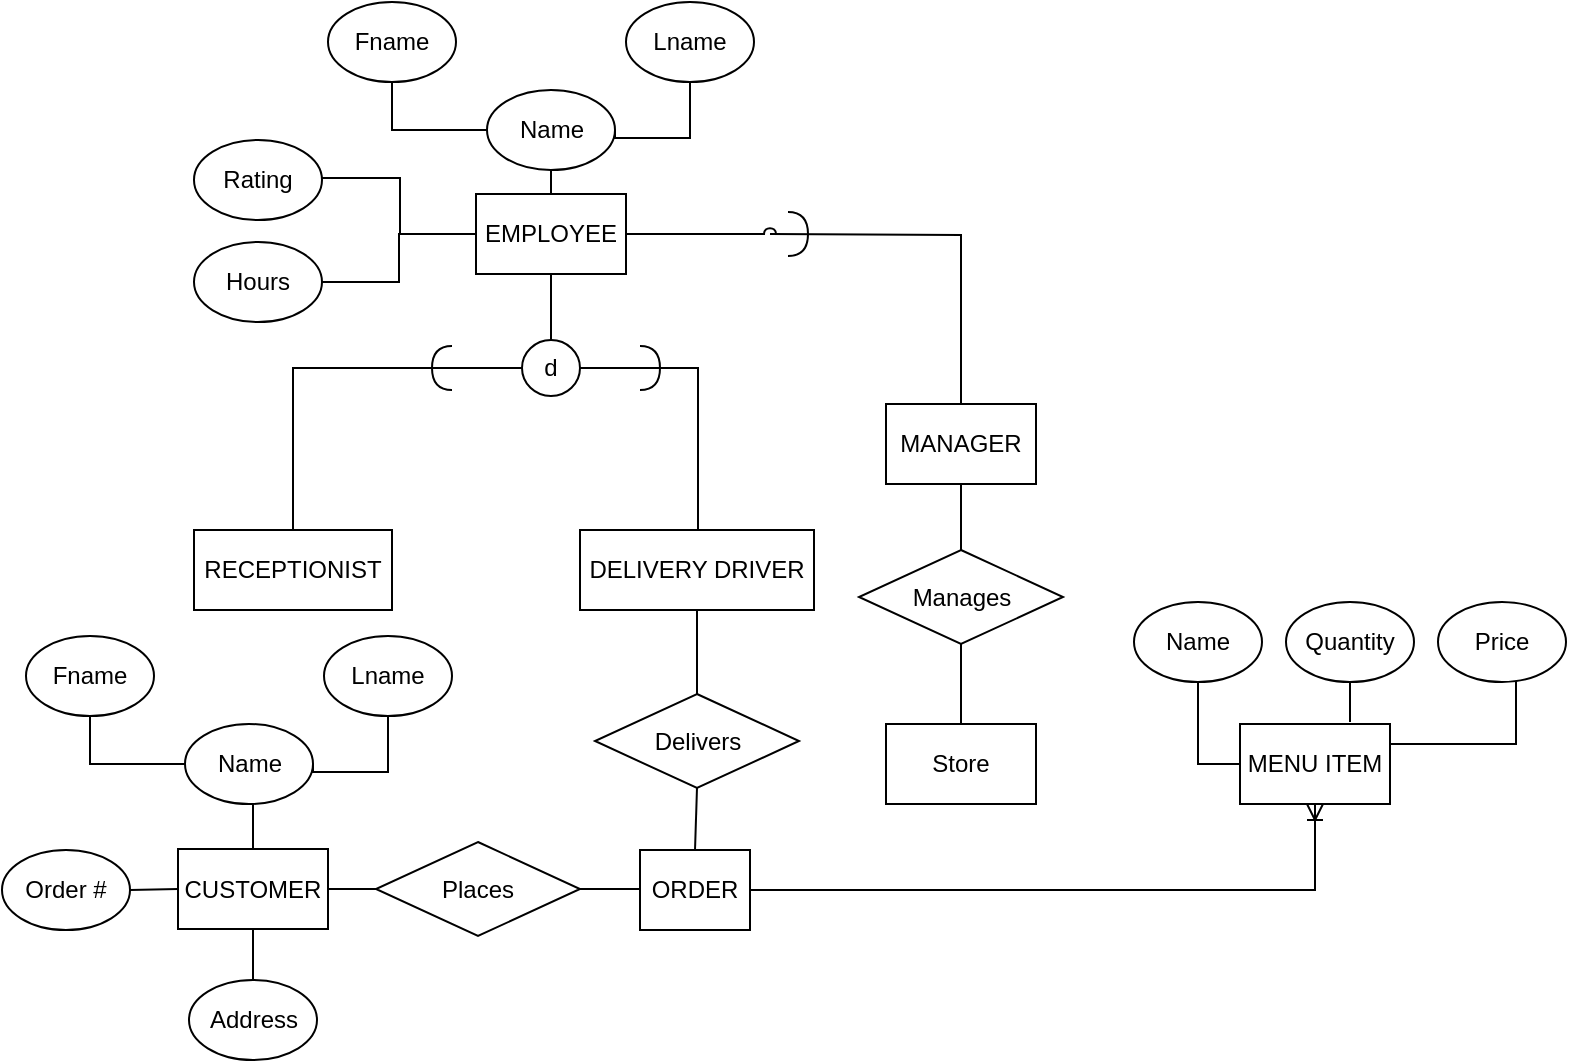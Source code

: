 <mxfile version="16.6.1" type="github">
  <diagram id="SFW6uyiaUGHVdkmB1JjF" name="Page-1">
    <mxGraphModel dx="1550" dy="835" grid="0" gridSize="10" guides="1" tooltips="1" connect="1" arrows="1" fold="1" page="1" pageScale="1" pageWidth="1100" pageHeight="850" background="none" math="0" shadow="0">
      <root>
        <mxCell id="0" />
        <mxCell id="1" parent="0" />
        <mxCell id="SCMp1zclDyWqBbioAgGx-3" value="RECEPTIONIST" style="whiteSpace=wrap;html=1;align=center;fillColor=default;" parent="1" vertex="1">
          <mxGeometry x="164" y="313" width="99" height="40" as="geometry" />
        </mxCell>
        <mxCell id="fXJlIY3xlbVOnj3vWZwA-16" style="edgeStyle=orthogonalEdgeStyle;rounded=0;orthogonalLoop=1;jettySize=auto;html=1;endArrow=none;endFill=0;" edge="1" parent="1" source="SCMp1zclDyWqBbioAgGx-6" target="SCMp1zclDyWqBbioAgGx-17">
          <mxGeometry relative="1" as="geometry" />
        </mxCell>
        <mxCell id="SCMp1zclDyWqBbioAgGx-6" value="Name" style="ellipse;whiteSpace=wrap;html=1;align=center;fillColor=default;gradientColor=none;" parent="1" vertex="1">
          <mxGeometry x="310.5" y="93" width="64" height="40" as="geometry" />
        </mxCell>
        <mxCell id="fXJlIY3xlbVOnj3vWZwA-33" style="edgeStyle=orthogonalEdgeStyle;rounded=0;jumpStyle=arc;orthogonalLoop=1;jettySize=auto;html=1;exitX=0.5;exitY=1;exitDx=0;exitDy=0;entryX=0.5;entryY=0;entryDx=0;entryDy=0;endArrow=none;endFill=0;" edge="1" parent="1" source="SCMp1zclDyWqBbioAgGx-12" target="fXJlIY3xlbVOnj3vWZwA-24">
          <mxGeometry relative="1" as="geometry" />
        </mxCell>
        <mxCell id="SCMp1zclDyWqBbioAgGx-12" value="DELIVERY DRIVER" style="whiteSpace=wrap;html=1;align=center;fillColor=default;" parent="1" vertex="1">
          <mxGeometry x="357" y="313" width="117" height="40" as="geometry" />
        </mxCell>
        <mxCell id="fXJlIY3xlbVOnj3vWZwA-28" style="edgeStyle=orthogonalEdgeStyle;rounded=0;jumpStyle=arc;orthogonalLoop=1;jettySize=auto;html=1;exitX=1;exitY=0.5;exitDx=0;exitDy=0;entryX=0;entryY=0.5;entryDx=0;entryDy=0;endArrow=none;endFill=0;" edge="1" parent="1" source="SCMp1zclDyWqBbioAgGx-13" target="fXJlIY3xlbVOnj3vWZwA-27">
          <mxGeometry relative="1" as="geometry" />
        </mxCell>
        <mxCell id="SCMp1zclDyWqBbioAgGx-13" value="CUSTOMER" style="whiteSpace=wrap;html=1;align=center;fillColor=default;" parent="1" vertex="1">
          <mxGeometry x="156" y="472.5" width="75" height="40" as="geometry" />
        </mxCell>
        <mxCell id="fXJlIY3xlbVOnj3vWZwA-37" style="edgeStyle=orthogonalEdgeStyle;rounded=0;jumpStyle=arc;orthogonalLoop=1;jettySize=auto;html=1;endArrow=none;endFill=0;" edge="1" parent="1" source="SCMp1zclDyWqBbioAgGx-16" target="fXJlIY3xlbVOnj3vWZwA-34">
          <mxGeometry relative="1" as="geometry" />
        </mxCell>
        <mxCell id="SCMp1zclDyWqBbioAgGx-16" value="MANAGER" style="whiteSpace=wrap;html=1;align=center;fillColor=default;" parent="1" vertex="1">
          <mxGeometry x="510" y="250" width="75" height="40" as="geometry" />
        </mxCell>
        <mxCell id="fXJlIY3xlbVOnj3vWZwA-13" style="edgeStyle=orthogonalEdgeStyle;rounded=0;orthogonalLoop=1;jettySize=auto;html=1;entryX=0.5;entryY=0;entryDx=0;entryDy=0;endArrow=none;endFill=0;" edge="1" parent="1" source="SCMp1zclDyWqBbioAgGx-17" target="fXJlIY3xlbVOnj3vWZwA-12">
          <mxGeometry relative="1" as="geometry" />
        </mxCell>
        <mxCell id="fXJlIY3xlbVOnj3vWZwA-38" style="edgeStyle=orthogonalEdgeStyle;rounded=0;jumpStyle=arc;orthogonalLoop=1;jettySize=auto;html=1;endArrow=none;endFill=0;startArrow=none;" edge="1" parent="1" target="SCMp1zclDyWqBbioAgGx-16">
          <mxGeometry relative="1" as="geometry">
            <mxPoint x="452" y="165" as="sourcePoint" />
          </mxGeometry>
        </mxCell>
        <mxCell id="SCMp1zclDyWqBbioAgGx-17" value="EMPLOYEE" style="whiteSpace=wrap;html=1;align=center;fillColor=default;" parent="1" vertex="1">
          <mxGeometry x="305" y="145" width="75" height="40" as="geometry" />
        </mxCell>
        <mxCell id="fXJlIY3xlbVOnj3vWZwA-17" style="edgeStyle=orthogonalEdgeStyle;rounded=0;orthogonalLoop=1;jettySize=auto;html=1;endArrow=none;endFill=0;entryX=0;entryY=0.5;entryDx=0;entryDy=0;" edge="1" parent="1" source="eeIK4nAqeX3JLeK-aHzr-2" target="SCMp1zclDyWqBbioAgGx-6">
          <mxGeometry relative="1" as="geometry">
            <mxPoint x="265" y="122.6" as="targetPoint" />
            <Array as="points">
              <mxPoint x="263" y="113" />
            </Array>
          </mxGeometry>
        </mxCell>
        <mxCell id="eeIK4nAqeX3JLeK-aHzr-2" value="Fname" style="ellipse;whiteSpace=wrap;html=1;align=center;fillColor=default;gradientColor=none;" parent="1" vertex="1">
          <mxGeometry x="231" y="49" width="64" height="40" as="geometry" />
        </mxCell>
        <mxCell id="fXJlIY3xlbVOnj3vWZwA-18" style="edgeStyle=orthogonalEdgeStyle;rounded=0;orthogonalLoop=1;jettySize=auto;html=1;endArrow=none;endFill=0;entryX=1;entryY=0.5;entryDx=0;entryDy=0;" edge="1" parent="1" source="eeIK4nAqeX3JLeK-aHzr-4" target="SCMp1zclDyWqBbioAgGx-6">
          <mxGeometry relative="1" as="geometry">
            <mxPoint x="404" y="127" as="targetPoint" />
            <Array as="points">
              <mxPoint x="412" y="117" />
              <mxPoint x="375" y="117" />
            </Array>
          </mxGeometry>
        </mxCell>
        <mxCell id="eeIK4nAqeX3JLeK-aHzr-4" value="Lname" style="ellipse;whiteSpace=wrap;html=1;align=center;fillColor=default;gradientColor=none;" parent="1" vertex="1">
          <mxGeometry x="380" y="49" width="64" height="40" as="geometry" />
        </mxCell>
        <mxCell id="eeIK4nAqeX3JLeK-aHzr-5" value="MENU ITEM" style="whiteSpace=wrap;html=1;align=center;fillColor=default;" parent="1" vertex="1">
          <mxGeometry x="687" y="410" width="75" height="40" as="geometry" />
        </mxCell>
        <mxCell id="fXJlIY3xlbVOnj3vWZwA-42" style="edgeStyle=orthogonalEdgeStyle;rounded=0;jumpStyle=arc;orthogonalLoop=1;jettySize=auto;html=1;exitX=1;exitY=0.5;exitDx=0;exitDy=0;entryX=0.5;entryY=1;entryDx=0;entryDy=0;endArrow=ERoneToMany;endFill=0;" edge="1" parent="1" source="eeIK4nAqeX3JLeK-aHzr-6" target="eeIK4nAqeX3JLeK-aHzr-5">
          <mxGeometry relative="1" as="geometry" />
        </mxCell>
        <mxCell id="eeIK4nAqeX3JLeK-aHzr-6" value="ORDER" style="whiteSpace=wrap;html=1;align=center;fillColor=default;" parent="1" vertex="1">
          <mxGeometry x="387" y="473" width="55" height="40" as="geometry" />
        </mxCell>
        <mxCell id="fXJlIY3xlbVOnj3vWZwA-7" style="edgeStyle=orthogonalEdgeStyle;rounded=0;orthogonalLoop=1;jettySize=auto;html=1;exitX=0.5;exitY=1;exitDx=0;exitDy=0;entryX=0;entryY=0.5;entryDx=0;entryDy=0;endArrow=none;endFill=0;" edge="1" parent="1" source="fXJlIY3xlbVOnj3vWZwA-6" target="eeIK4nAqeX3JLeK-aHzr-5">
          <mxGeometry relative="1" as="geometry" />
        </mxCell>
        <mxCell id="fXJlIY3xlbVOnj3vWZwA-6" value="Name" style="ellipse;whiteSpace=wrap;html=1;align=center;fillColor=default;gradientColor=none;" vertex="1" parent="1">
          <mxGeometry x="634" y="349" width="64" height="40" as="geometry" />
        </mxCell>
        <mxCell id="fXJlIY3xlbVOnj3vWZwA-9" style="edgeStyle=orthogonalEdgeStyle;rounded=0;orthogonalLoop=1;jettySize=auto;html=1;endArrow=none;endFill=0;" edge="1" parent="1" source="fXJlIY3xlbVOnj3vWZwA-8">
          <mxGeometry relative="1" as="geometry">
            <mxPoint x="742" y="409" as="targetPoint" />
          </mxGeometry>
        </mxCell>
        <mxCell id="fXJlIY3xlbVOnj3vWZwA-8" value="Quantity" style="ellipse;whiteSpace=wrap;html=1;align=center;fillColor=default;gradientColor=none;" vertex="1" parent="1">
          <mxGeometry x="710" y="349" width="64" height="40" as="geometry" />
        </mxCell>
        <mxCell id="fXJlIY3xlbVOnj3vWZwA-11" style="edgeStyle=orthogonalEdgeStyle;rounded=0;orthogonalLoop=1;jettySize=auto;html=1;endArrow=none;endFill=0;entryX=1;entryY=0.25;entryDx=0;entryDy=0;" edge="1" parent="1" source="fXJlIY3xlbVOnj3vWZwA-10" target="eeIK4nAqeX3JLeK-aHzr-5">
          <mxGeometry relative="1" as="geometry">
            <mxPoint x="818" y="432" as="targetPoint" />
            <Array as="points">
              <mxPoint x="825" y="420" />
            </Array>
          </mxGeometry>
        </mxCell>
        <mxCell id="fXJlIY3xlbVOnj3vWZwA-10" value="Price" style="ellipse;whiteSpace=wrap;html=1;align=center;fillColor=default;gradientColor=none;" vertex="1" parent="1">
          <mxGeometry x="786" y="349" width="64" height="40" as="geometry" />
        </mxCell>
        <mxCell id="fXJlIY3xlbVOnj3vWZwA-19" style="edgeStyle=orthogonalEdgeStyle;rounded=0;orthogonalLoop=1;jettySize=auto;html=1;endArrow=none;endFill=0;jumpStyle=arc;" edge="1" parent="1" source="fXJlIY3xlbVOnj3vWZwA-12" target="SCMp1zclDyWqBbioAgGx-3">
          <mxGeometry relative="1" as="geometry" />
        </mxCell>
        <mxCell id="fXJlIY3xlbVOnj3vWZwA-20" style="edgeStyle=orthogonalEdgeStyle;rounded=0;orthogonalLoop=1;jettySize=auto;html=1;endArrow=none;endFill=0;" edge="1" parent="1" source="fXJlIY3xlbVOnj3vWZwA-12" target="SCMp1zclDyWqBbioAgGx-12">
          <mxGeometry relative="1" as="geometry">
            <Array as="points">
              <mxPoint x="416" y="232" />
            </Array>
          </mxGeometry>
        </mxCell>
        <mxCell id="fXJlIY3xlbVOnj3vWZwA-12" value="d" style="ellipse;whiteSpace=wrap;html=1;" vertex="1" parent="1">
          <mxGeometry x="328" y="218" width="29" height="28" as="geometry" />
        </mxCell>
        <mxCell id="fXJlIY3xlbVOnj3vWZwA-15" style="edgeStyle=orthogonalEdgeStyle;rounded=0;orthogonalLoop=1;jettySize=auto;html=1;exitX=0.5;exitY=1;exitDx=0;exitDy=0;entryX=0;entryY=0.5;entryDx=0;entryDy=0;endArrow=none;endFill=0;" edge="1" parent="1" source="fXJlIY3xlbVOnj3vWZwA-14" target="SCMp1zclDyWqBbioAgGx-17">
          <mxGeometry relative="1" as="geometry">
            <Array as="points">
              <mxPoint x="267" y="137" />
              <mxPoint x="267" y="165" />
            </Array>
          </mxGeometry>
        </mxCell>
        <mxCell id="fXJlIY3xlbVOnj3vWZwA-14" value="Rating" style="ellipse;whiteSpace=wrap;html=1;align=center;fillColor=default;gradientColor=none;" vertex="1" parent="1">
          <mxGeometry x="164" y="118" width="64" height="40" as="geometry" />
        </mxCell>
        <mxCell id="fXJlIY3xlbVOnj3vWZwA-22" value="" style="shape=requiredInterface;html=1;verticalLabelPosition=bottom;sketch=0;rotation=-180;" vertex="1" parent="1">
          <mxGeometry x="283" y="221" width="10" height="22" as="geometry" />
        </mxCell>
        <mxCell id="fXJlIY3xlbVOnj3vWZwA-23" value="" style="shape=requiredInterface;html=1;verticalLabelPosition=bottom;sketch=0;rotation=0;" vertex="1" parent="1">
          <mxGeometry x="387" y="221" width="10" height="22" as="geometry" />
        </mxCell>
        <mxCell id="fXJlIY3xlbVOnj3vWZwA-26" style="edgeStyle=orthogonalEdgeStyle;rounded=0;jumpStyle=arc;orthogonalLoop=1;jettySize=auto;html=1;endArrow=none;endFill=0;" edge="1" parent="1" source="fXJlIY3xlbVOnj3vWZwA-24" target="eeIK4nAqeX3JLeK-aHzr-6">
          <mxGeometry relative="1" as="geometry" />
        </mxCell>
        <mxCell id="fXJlIY3xlbVOnj3vWZwA-24" value="Delivers" style="shape=rhombus;perimeter=rhombusPerimeter;whiteSpace=wrap;html=1;align=center;fillColor=default;gradientColor=none;" vertex="1" parent="1">
          <mxGeometry x="364.5" y="395" width="102" height="47" as="geometry" />
        </mxCell>
        <mxCell id="fXJlIY3xlbVOnj3vWZwA-29" style="edgeStyle=orthogonalEdgeStyle;rounded=0;jumpStyle=arc;orthogonalLoop=1;jettySize=auto;html=1;exitX=1;exitY=0.5;exitDx=0;exitDy=0;entryX=0;entryY=0.5;entryDx=0;entryDy=0;endArrow=none;endFill=0;" edge="1" parent="1" source="fXJlIY3xlbVOnj3vWZwA-27" target="eeIK4nAqeX3JLeK-aHzr-6">
          <mxGeometry relative="1" as="geometry" />
        </mxCell>
        <mxCell id="fXJlIY3xlbVOnj3vWZwA-27" value="Places" style="shape=rhombus;perimeter=rhombusPerimeter;whiteSpace=wrap;html=1;align=center;fillColor=default;gradientColor=none;" vertex="1" parent="1">
          <mxGeometry x="255" y="469" width="102" height="47" as="geometry" />
        </mxCell>
        <mxCell id="fXJlIY3xlbVOnj3vWZwA-31" style="edgeStyle=orthogonalEdgeStyle;rounded=0;jumpStyle=arc;orthogonalLoop=1;jettySize=auto;html=1;endArrow=none;endFill=0;" edge="1" parent="1" source="fXJlIY3xlbVOnj3vWZwA-30" target="SCMp1zclDyWqBbioAgGx-17">
          <mxGeometry relative="1" as="geometry" />
        </mxCell>
        <mxCell id="fXJlIY3xlbVOnj3vWZwA-30" value="Hours" style="ellipse;whiteSpace=wrap;html=1;align=center;fillColor=default;gradientColor=none;" vertex="1" parent="1">
          <mxGeometry x="164" y="169" width="64" height="40" as="geometry" />
        </mxCell>
        <mxCell id="fXJlIY3xlbVOnj3vWZwA-36" style="edgeStyle=orthogonalEdgeStyle;rounded=0;jumpStyle=arc;orthogonalLoop=1;jettySize=auto;html=1;exitX=0.5;exitY=1;exitDx=0;exitDy=0;entryX=0.5;entryY=0;entryDx=0;entryDy=0;endArrow=none;endFill=0;" edge="1" parent="1" source="fXJlIY3xlbVOnj3vWZwA-34" target="fXJlIY3xlbVOnj3vWZwA-35">
          <mxGeometry relative="1" as="geometry" />
        </mxCell>
        <mxCell id="fXJlIY3xlbVOnj3vWZwA-34" value="Manages" style="shape=rhombus;perimeter=rhombusPerimeter;whiteSpace=wrap;html=1;align=center;fillColor=default;gradientColor=none;" vertex="1" parent="1">
          <mxGeometry x="496.5" y="323" width="102" height="47" as="geometry" />
        </mxCell>
        <mxCell id="fXJlIY3xlbVOnj3vWZwA-35" value="Store" style="whiteSpace=wrap;html=1;align=center;fillColor=default;" vertex="1" parent="1">
          <mxGeometry x="510" y="410" width="75" height="40" as="geometry" />
        </mxCell>
        <mxCell id="fXJlIY3xlbVOnj3vWZwA-40" value="" style="edgeStyle=orthogonalEdgeStyle;rounded=0;jumpStyle=arc;orthogonalLoop=1;jettySize=auto;html=1;endArrow=none;endFill=0;" edge="1" parent="1" source="SCMp1zclDyWqBbioAgGx-17">
          <mxGeometry relative="1" as="geometry">
            <mxPoint x="380" y="165" as="sourcePoint" />
            <mxPoint x="457" y="165" as="targetPoint" />
          </mxGeometry>
        </mxCell>
        <mxCell id="fXJlIY3xlbVOnj3vWZwA-41" value="" style="shape=requiredInterface;html=1;verticalLabelPosition=bottom;sketch=0;rotation=0;" vertex="1" parent="1">
          <mxGeometry x="461" y="154" width="10" height="22" as="geometry" />
        </mxCell>
        <mxCell id="fXJlIY3xlbVOnj3vWZwA-48" style="edgeStyle=orthogonalEdgeStyle;rounded=0;jumpStyle=arc;orthogonalLoop=1;jettySize=auto;html=1;exitX=0.5;exitY=1;exitDx=0;exitDy=0;entryX=0.5;entryY=0;entryDx=0;entryDy=0;endArrow=none;endFill=0;" edge="1" parent="1" source="fXJlIY3xlbVOnj3vWZwA-43" target="SCMp1zclDyWqBbioAgGx-13">
          <mxGeometry relative="1" as="geometry" />
        </mxCell>
        <mxCell id="fXJlIY3xlbVOnj3vWZwA-43" value="Name" style="ellipse;whiteSpace=wrap;html=1;align=center;fillColor=default;gradientColor=none;" vertex="1" parent="1">
          <mxGeometry x="159.5" y="410" width="64" height="40" as="geometry" />
        </mxCell>
        <mxCell id="fXJlIY3xlbVOnj3vWZwA-44" style="edgeStyle=orthogonalEdgeStyle;rounded=0;orthogonalLoop=1;jettySize=auto;html=1;endArrow=none;endFill=0;entryX=0;entryY=0.5;entryDx=0;entryDy=0;" edge="1" parent="1" source="fXJlIY3xlbVOnj3vWZwA-45" target="fXJlIY3xlbVOnj3vWZwA-43">
          <mxGeometry relative="1" as="geometry">
            <mxPoint x="114" y="439.6" as="targetPoint" />
            <Array as="points">
              <mxPoint x="112" y="430" />
            </Array>
          </mxGeometry>
        </mxCell>
        <mxCell id="fXJlIY3xlbVOnj3vWZwA-45" value="Fname" style="ellipse;whiteSpace=wrap;html=1;align=center;fillColor=default;gradientColor=none;" vertex="1" parent="1">
          <mxGeometry x="80" y="366" width="64" height="40" as="geometry" />
        </mxCell>
        <mxCell id="fXJlIY3xlbVOnj3vWZwA-46" style="edgeStyle=orthogonalEdgeStyle;rounded=0;orthogonalLoop=1;jettySize=auto;html=1;endArrow=none;endFill=0;entryX=1;entryY=0.5;entryDx=0;entryDy=0;" edge="1" parent="1" source="fXJlIY3xlbVOnj3vWZwA-47" target="fXJlIY3xlbVOnj3vWZwA-43">
          <mxGeometry relative="1" as="geometry">
            <mxPoint x="253" y="444" as="targetPoint" />
            <Array as="points">
              <mxPoint x="261" y="434" />
              <mxPoint x="224" y="434" />
            </Array>
          </mxGeometry>
        </mxCell>
        <mxCell id="fXJlIY3xlbVOnj3vWZwA-47" value="Lname" style="ellipse;whiteSpace=wrap;html=1;align=center;fillColor=default;gradientColor=none;" vertex="1" parent="1">
          <mxGeometry x="229" y="366" width="64" height="40" as="geometry" />
        </mxCell>
        <mxCell id="fXJlIY3xlbVOnj3vWZwA-50" style="edgeStyle=orthogonalEdgeStyle;rounded=0;jumpStyle=arc;orthogonalLoop=1;jettySize=auto;html=1;entryX=0.5;entryY=1;entryDx=0;entryDy=0;endArrow=none;endFill=0;" edge="1" parent="1" source="fXJlIY3xlbVOnj3vWZwA-49" target="SCMp1zclDyWqBbioAgGx-13">
          <mxGeometry relative="1" as="geometry" />
        </mxCell>
        <mxCell id="fXJlIY3xlbVOnj3vWZwA-49" value="Address" style="ellipse;whiteSpace=wrap;html=1;align=center;fillColor=default;gradientColor=none;" vertex="1" parent="1">
          <mxGeometry x="161.5" y="538" width="64" height="40" as="geometry" />
        </mxCell>
        <mxCell id="fXJlIY3xlbVOnj3vWZwA-52" style="edgeStyle=orthogonalEdgeStyle;rounded=0;jumpStyle=arc;orthogonalLoop=1;jettySize=auto;html=1;entryX=0;entryY=0.5;entryDx=0;entryDy=0;endArrow=none;endFill=0;" edge="1" parent="1" source="fXJlIY3xlbVOnj3vWZwA-51" target="SCMp1zclDyWqBbioAgGx-13">
          <mxGeometry relative="1" as="geometry" />
        </mxCell>
        <mxCell id="fXJlIY3xlbVOnj3vWZwA-51" value="Order #" style="ellipse;whiteSpace=wrap;html=1;align=center;fillColor=default;gradientColor=none;" vertex="1" parent="1">
          <mxGeometry x="68" y="473" width="64" height="40" as="geometry" />
        </mxCell>
      </root>
    </mxGraphModel>
  </diagram>
</mxfile>
